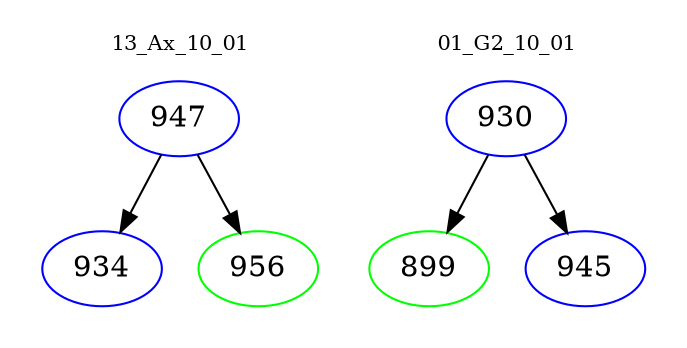 digraph{
subgraph cluster_0 {
color = white
label = "13_Ax_10_01";
fontsize=10;
T0_947 [label="947", color="blue"]
T0_947 -> T0_934 [color="black"]
T0_934 [label="934", color="blue"]
T0_947 -> T0_956 [color="black"]
T0_956 [label="956", color="green"]
}
subgraph cluster_1 {
color = white
label = "01_G2_10_01";
fontsize=10;
T1_930 [label="930", color="blue"]
T1_930 -> T1_899 [color="black"]
T1_899 [label="899", color="green"]
T1_930 -> T1_945 [color="black"]
T1_945 [label="945", color="blue"]
}
}

